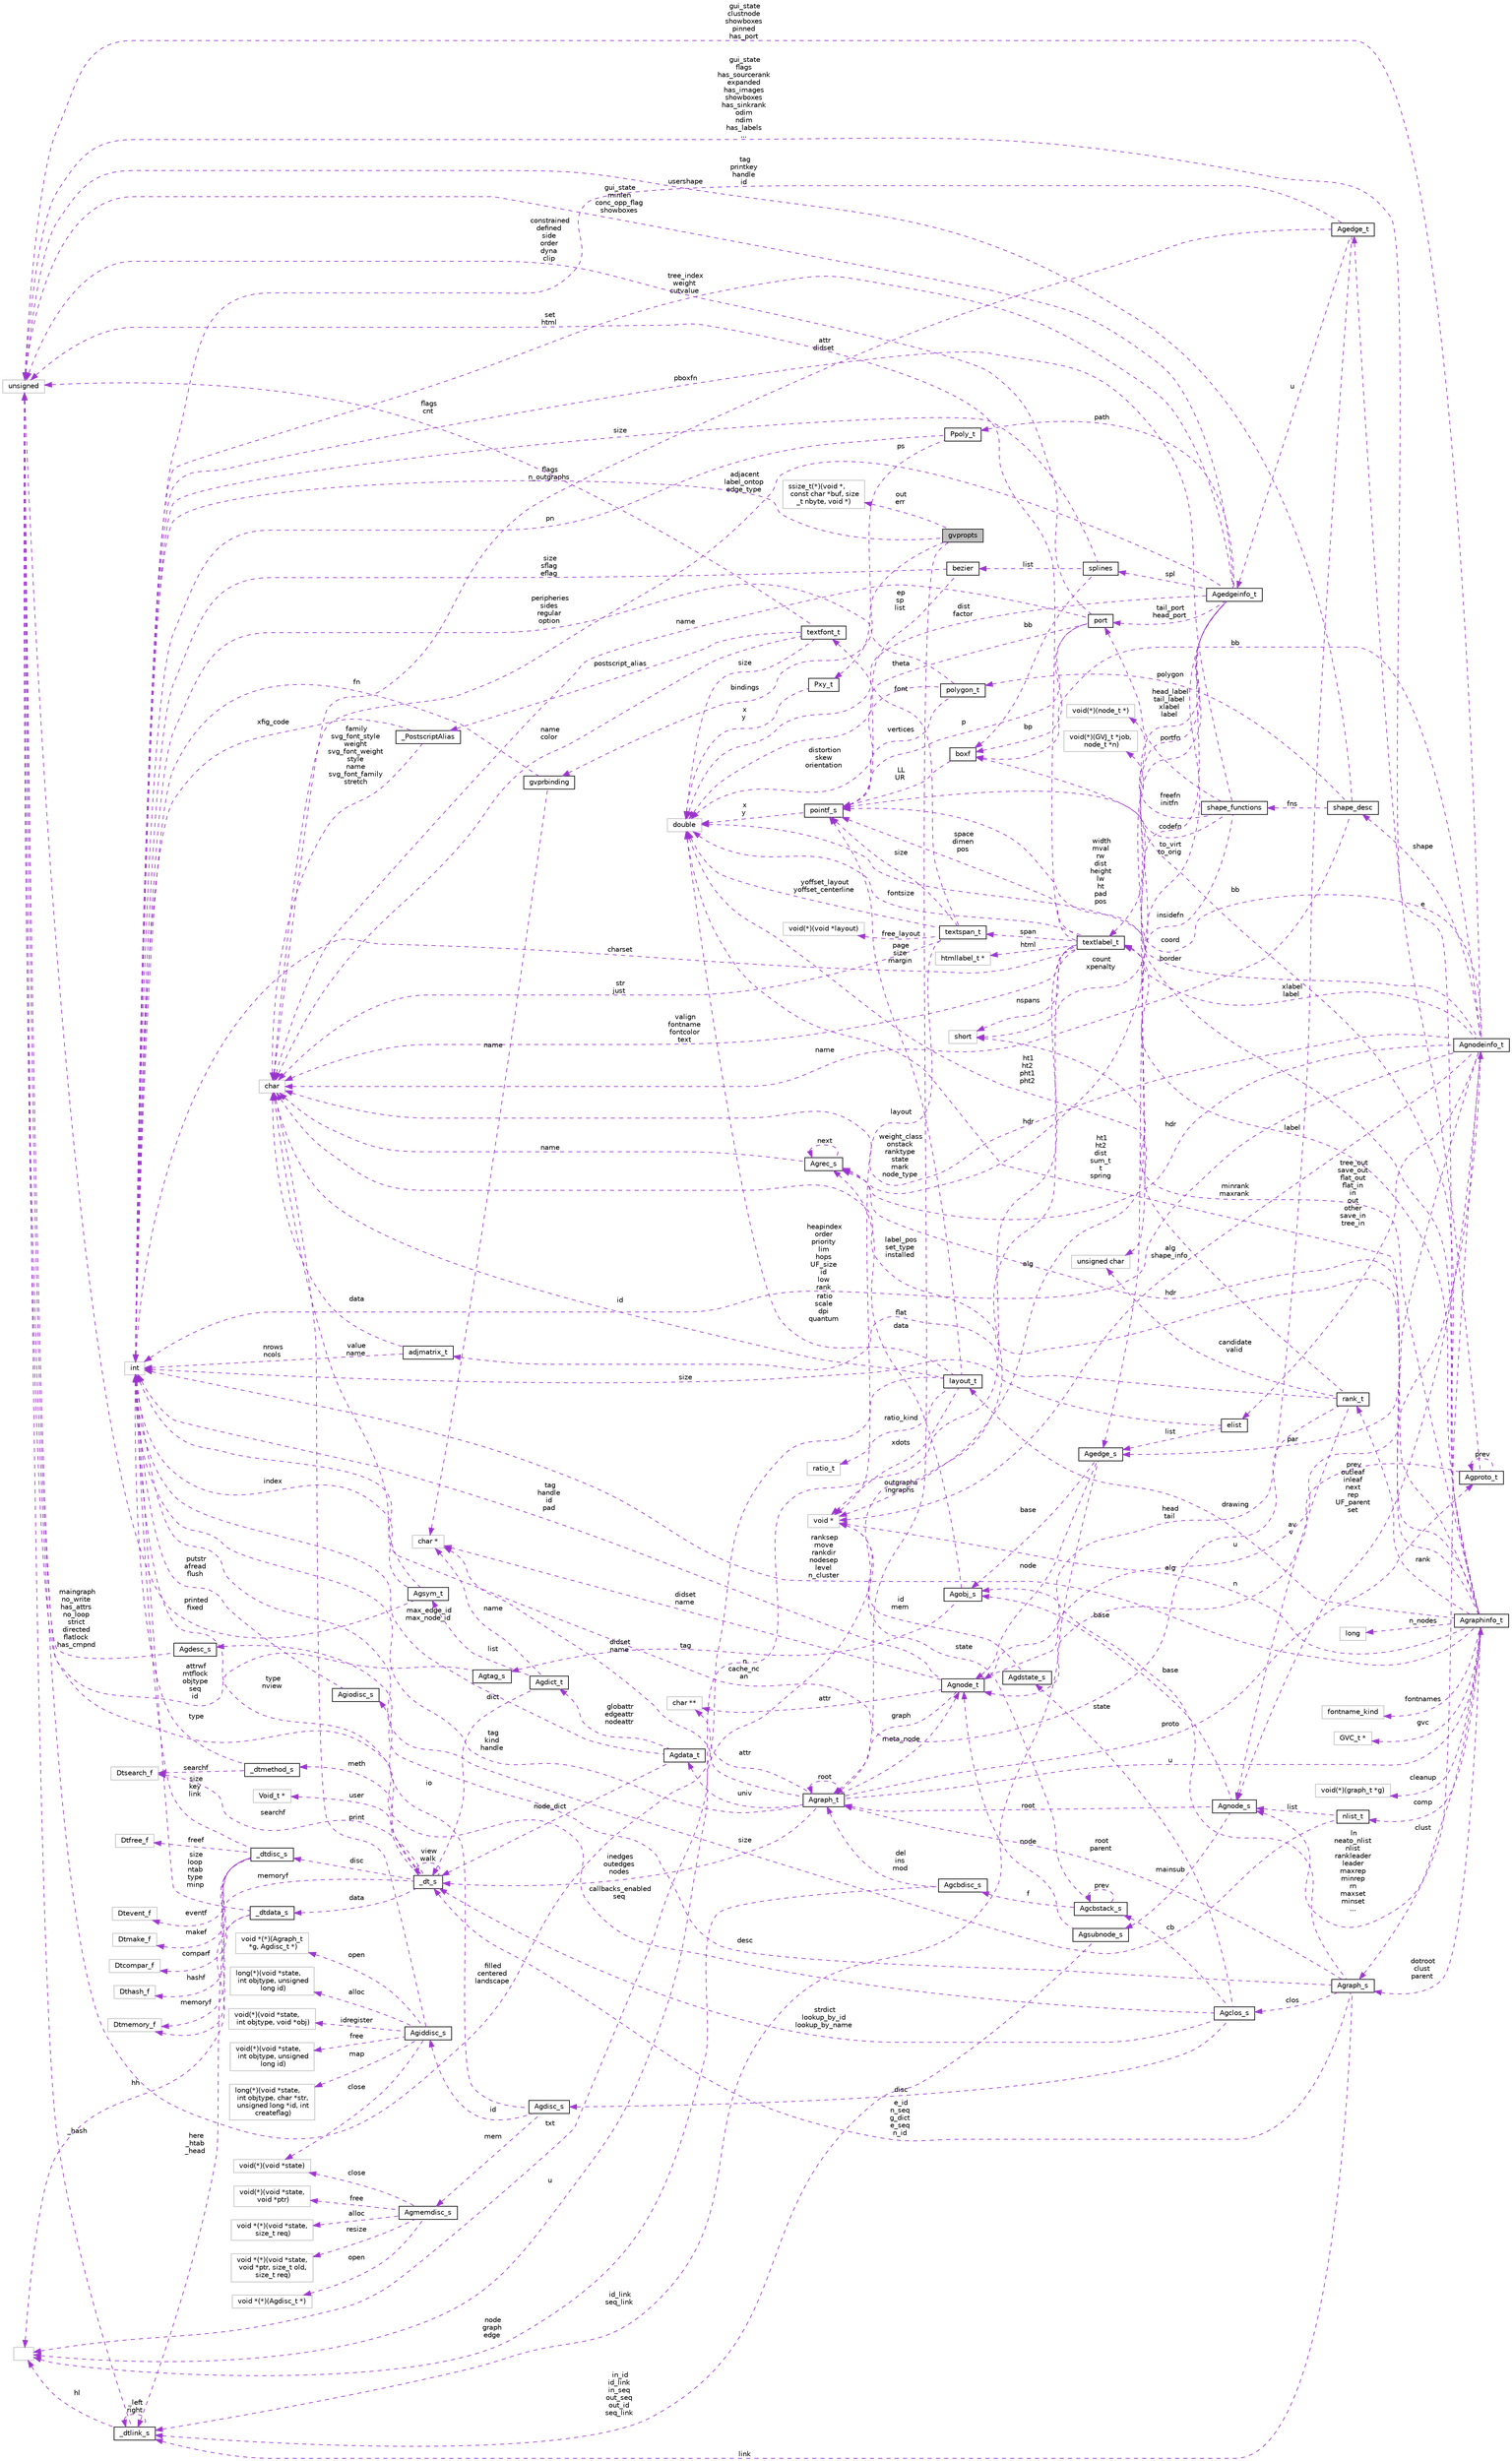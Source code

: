 digraph "gvpropts"
{
  bgcolor="transparent";
  edge [fontname="Helvetica",fontsize="10",labelfontname="Helvetica",labelfontsize="10"];
  node [fontname="Helvetica",fontsize="10",shape=record];
  rankdir="LR";
  Node1 [label="gvpropts",height=0.2,width=0.4,color="black", fillcolor="grey75", style="filled", fontcolor="black"];
  Node2 -> Node1 [dir="back",color="darkorchid3",fontsize="10",style="dashed",label=" out\nerr" ,fontname="Helvetica"];
  Node2 [label="ssize_t(*)(void *,\l const char *buf, size\l_t nbyte, void *)",height=0.2,width=0.4,color="grey75"];
  Node3 -> Node1 [dir="back",color="darkorchid3",fontsize="10",style="dashed",label=" outgraphs\ningraphs" ,fontname="Helvetica"];
  Node3 [label="Agraph_t",height=0.2,width=0.4,color="black",URL="$structAgraph__t.html"];
  Node4 -> Node3 [dir="back",color="darkorchid3",fontsize="10",style="dashed",label=" attr" ,fontname="Helvetica"];
  Node4 [label="char **",height=0.2,width=0.4,color="grey75"];
  Node3 -> Node3 [dir="back",color="darkorchid3",fontsize="10",style="dashed",label=" root" ,fontname="Helvetica"];
  Node5 -> Node3 [dir="back",color="darkorchid3",fontsize="10",style="dashed",label=" meta_node" ,fontname="Helvetica"];
  Node5 [label="Agnode_t",height=0.2,width=0.4,color="black",URL="$structAgnode__t.html"];
  Node6 -> Node5 [dir="back",color="darkorchid3",fontsize="10",style="dashed",label=" u" ,fontname="Helvetica"];
  Node6 [label="Agnodeinfo_t",height=0.2,width=0.4,color="black",URL="$structAgnodeinfo__t.html"];
  Node7 -> Node6 [dir="back",color="darkorchid3",fontsize="10",style="dashed",label=" hdr" ,fontname="Helvetica"];
  Node7 [label="Agrec_s",height=0.2,width=0.4,color="black",URL="$structAgrec__s.html"];
  Node7 -> Node7 [dir="back",color="darkorchid3",fontsize="10",style="dashed",label=" next" ,fontname="Helvetica"];
  Node8 -> Node7 [dir="back",color="darkorchid3",fontsize="10",style="dashed",label=" name" ,fontname="Helvetica"];
  Node8 [label="char",height=0.2,width=0.4,color="grey75"];
  Node9 -> Node6 [dir="back",color="darkorchid3",fontsize="10",style="dashed",label=" xlabel\nlabel" ,fontname="Helvetica"];
  Node9 [label="textlabel_t",height=0.2,width=0.4,color="black",URL="$structtextlabel__t.html"];
  Node10 -> Node9 [dir="back",color="darkorchid3",fontsize="10",style="dashed",label=" html" ,fontname="Helvetica"];
  Node10 [label="htmllabel_t *",height=0.2,width=0.4,color="grey75"];
  Node11 -> Node9 [dir="back",color="darkorchid3",fontsize="10",style="dashed",label=" fontsize" ,fontname="Helvetica"];
  Node11 [label="double",height=0.2,width=0.4,color="grey75"];
  Node12 -> Node9 [dir="back",color="darkorchid3",fontsize="10",style="dashed",label=" nspans" ,fontname="Helvetica"];
  Node12 [label="short",height=0.2,width=0.4,color="grey75"];
  Node8 -> Node9 [dir="back",color="darkorchid3",fontsize="10",style="dashed",label=" valign\nfontname\nfontcolor\ntext" ,fontname="Helvetica"];
  Node13 -> Node9 [dir="back",color="darkorchid3",fontsize="10",style="dashed",label=" u" ,fontname="Helvetica"];
  Node13 [label="",height=0.2,width=0.4,color="grey75"];
  Node14 -> Node9 [dir="back",color="darkorchid3",fontsize="10",style="dashed",label=" charset" ,fontname="Helvetica"];
  Node14 [label="int",height=0.2,width=0.4,color="grey75"];
  Node13 -> Node9 [dir="back",color="darkorchid3",fontsize="10",style="dashed",label=" txt" ,fontname="Helvetica"];
  Node15 -> Node9 [dir="back",color="darkorchid3",fontsize="10",style="dashed",label=" set\nhtml" ,fontname="Helvetica"];
  Node15 [label="unsigned",height=0.2,width=0.4,color="grey75"];
  Node16 -> Node9 [dir="back",color="darkorchid3",fontsize="10",style="dashed",label=" span" ,fontname="Helvetica"];
  Node16 [label="textspan_t",height=0.2,width=0.4,color="black",URL="$structtextspan__t.html"];
  Node17 -> Node16 [dir="back",color="darkorchid3",fontsize="10",style="dashed",label=" free_layout" ,fontname="Helvetica"];
  Node17 [label="void(*)(void *layout)",height=0.2,width=0.4,color="grey75"];
  Node11 -> Node16 [dir="back",color="darkorchid3",fontsize="10",style="dashed",label=" yoffset_layout\nyoffset_centerline" ,fontname="Helvetica"];
  Node18 -> Node16 [dir="back",color="darkorchid3",fontsize="10",style="dashed",label=" font" ,fontname="Helvetica"];
  Node18 [label="textfont_t",height=0.2,width=0.4,color="black",URL="$structtextfont__t.html"];
  Node11 -> Node18 [dir="back",color="darkorchid3",fontsize="10",style="dashed",label=" size" ,fontname="Helvetica"];
  Node8 -> Node18 [dir="back",color="darkorchid3",fontsize="10",style="dashed",label=" name\ncolor" ,fontname="Helvetica"];
  Node19 -> Node18 [dir="back",color="darkorchid3",fontsize="10",style="dashed",label=" postscript_alias" ,fontname="Helvetica"];
  Node19 [label="_PostscriptAlias",height=0.2,width=0.4,color="black",URL="$struct__PostscriptAlias.html"];
  Node8 -> Node19 [dir="back",color="darkorchid3",fontsize="10",style="dashed",label=" family\nsvg_font_style\nweight\nsvg_font_weight\nstyle\nname\nsvg_font_family\nstretch" ,fontname="Helvetica"];
  Node14 -> Node19 [dir="back",color="darkorchid3",fontsize="10",style="dashed",label=" xfig_code" ,fontname="Helvetica"];
  Node15 -> Node18 [dir="back",color="darkorchid3",fontsize="10",style="dashed",label=" flags\ncnt" ,fontname="Helvetica"];
  Node8 -> Node16 [dir="back",color="darkorchid3",fontsize="10",style="dashed",label=" str\njust" ,fontname="Helvetica"];
  Node20 -> Node16 [dir="back",color="darkorchid3",fontsize="10",style="dashed",label=" layout" ,fontname="Helvetica"];
  Node20 [label="void *",height=0.2,width=0.4,color="grey75"];
  Node21 -> Node16 [dir="back",color="darkorchid3",fontsize="10",style="dashed",label=" size" ,fontname="Helvetica"];
  Node21 [label="pointf_s",height=0.2,width=0.4,color="black",URL="$structpointf__s.html"];
  Node11 -> Node21 [dir="back",color="darkorchid3",fontsize="10",style="dashed",label=" x\ny" ,fontname="Helvetica"];
  Node21 -> Node9 [dir="back",color="darkorchid3",fontsize="10",style="dashed",label=" space\ndimen\npos" ,fontname="Helvetica"];
  Node11 -> Node6 [dir="back",color="darkorchid3",fontsize="10",style="dashed",label=" width\nmval\nrw\ndist\nheight\nlw\nht\npad\npos" ,fontname="Helvetica"];
  Node22 -> Node6 [dir="back",color="darkorchid3",fontsize="10",style="dashed",label=" clust" ,fontname="Helvetica"];
  Node22 [label="Agraph_s",height=0.2,width=0.4,color="black",URL="$structAgraph__s.html"];
  Node23 -> Node22 [dir="back",color="darkorchid3",fontsize="10",style="dashed",label=" link" ,fontname="Helvetica"];
  Node23 [label="_dtlink_s",height=0.2,width=0.4,color="black",URL="$struct__dtlink__s.html"];
  Node23 -> Node23 [dir="back",color="darkorchid3",fontsize="10",style="dashed",label=" _left\nright" ,fontname="Helvetica"];
  Node13 -> Node23 [dir="back",color="darkorchid3",fontsize="10",style="dashed",label=" hl" ,fontname="Helvetica"];
  Node15 -> Node23 [dir="back",color="darkorchid3",fontsize="10",style="dashed",label=" _hash" ,fontname="Helvetica"];
  Node3 -> Node22 [dir="back",color="darkorchid3",fontsize="10",style="dashed",label=" root\nparent" ,fontname="Helvetica"];
  Node24 -> Node22 [dir="back",color="darkorchid3",fontsize="10",style="dashed",label=" desc" ,fontname="Helvetica"];
  Node24 [label="Agdesc_s",height=0.2,width=0.4,color="black",URL="$structAgdesc__s.html"];
  Node15 -> Node24 [dir="back",color="darkorchid3",fontsize="10",style="dashed",label=" maingraph\nno_write\nhas_attrs\nno_loop\nstrict\ndirected\nflatlock\nhas_cmpnd" ,fontname="Helvetica"];
  Node25 -> Node22 [dir="back",color="darkorchid3",fontsize="10",style="dashed",label=" base" ,fontname="Helvetica"];
  Node25 [label="Agobj_s",height=0.2,width=0.4,color="black",URL="$structAgobj__s.html"];
  Node7 -> Node25 [dir="back",color="darkorchid3",fontsize="10",style="dashed",label=" data" ,fontname="Helvetica"];
  Node26 -> Node25 [dir="back",color="darkorchid3",fontsize="10",style="dashed",label=" tag" ,fontname="Helvetica"];
  Node26 [label="Agtag_s",height=0.2,width=0.4,color="black",URL="$structAgtag__s.html"];
  Node15 -> Node26 [dir="back",color="darkorchid3",fontsize="10",style="dashed",label=" attrwf\nmtflock\nobjtype\nseq\nid" ,fontname="Helvetica"];
  Node27 -> Node22 [dir="back",color="darkorchid3",fontsize="10",style="dashed",label=" e_id\nn_seq\ng_dict\ne_seq\nn_id" ,fontname="Helvetica"];
  Node27 [label="_dt_s",height=0.2,width=0.4,color="black",URL="$struct__dt__s.html"];
  Node28 -> Node27 [dir="back",color="darkorchid3",fontsize="10",style="dashed",label=" disc" ,fontname="Helvetica"];
  Node28 [label="_dtdisc_s",height=0.2,width=0.4,color="black",URL="$struct__dtdisc__s.html"];
  Node29 -> Node28 [dir="back",color="darkorchid3",fontsize="10",style="dashed",label=" freef" ,fontname="Helvetica"];
  Node29 [label="Dtfree_f",height=0.2,width=0.4,color="grey75"];
  Node30 -> Node28 [dir="back",color="darkorchid3",fontsize="10",style="dashed",label=" eventf" ,fontname="Helvetica"];
  Node30 [label="Dtevent_f",height=0.2,width=0.4,color="grey75"];
  Node31 -> Node28 [dir="back",color="darkorchid3",fontsize="10",style="dashed",label=" makef" ,fontname="Helvetica"];
  Node31 [label="Dtmake_f",height=0.2,width=0.4,color="grey75"];
  Node32 -> Node28 [dir="back",color="darkorchid3",fontsize="10",style="dashed",label=" comparf" ,fontname="Helvetica"];
  Node32 [label="Dtcompar_f",height=0.2,width=0.4,color="grey75"];
  Node14 -> Node28 [dir="back",color="darkorchid3",fontsize="10",style="dashed",label=" size\nkey\nlink" ,fontname="Helvetica"];
  Node33 -> Node28 [dir="back",color="darkorchid3",fontsize="10",style="dashed",label=" memoryf" ,fontname="Helvetica"];
  Node33 [label="Dtmemory_f",height=0.2,width=0.4,color="grey75"];
  Node34 -> Node28 [dir="back",color="darkorchid3",fontsize="10",style="dashed",label=" hashf" ,fontname="Helvetica"];
  Node34 [label="Dthash_f",height=0.2,width=0.4,color="grey75"];
  Node35 -> Node27 [dir="back",color="darkorchid3",fontsize="10",style="dashed",label=" data" ,fontname="Helvetica"];
  Node35 [label="_dtdata_s",height=0.2,width=0.4,color="black",URL="$struct__dtdata__s.html"];
  Node13 -> Node35 [dir="back",color="darkorchid3",fontsize="10",style="dashed",label=" hh" ,fontname="Helvetica"];
  Node23 -> Node35 [dir="back",color="darkorchid3",fontsize="10",style="dashed",label=" here\n_htab\n_head" ,fontname="Helvetica"];
  Node14 -> Node35 [dir="back",color="darkorchid3",fontsize="10",style="dashed",label=" size\nloop\nntab\ntype\nminp" ,fontname="Helvetica"];
  Node36 -> Node27 [dir="back",color="darkorchid3",fontsize="10",style="dashed",label=" user" ,fontname="Helvetica"];
  Node36 [label="Void_t *",height=0.2,width=0.4,color="grey75"];
  Node14 -> Node27 [dir="back",color="darkorchid3",fontsize="10",style="dashed",label=" type\nnview" ,fontname="Helvetica"];
  Node27 -> Node27 [dir="back",color="darkorchid3",fontsize="10",style="dashed",label=" view\nwalk" ,fontname="Helvetica"];
  Node33 -> Node27 [dir="back",color="darkorchid3",fontsize="10",style="dashed",label=" memoryf" ,fontname="Helvetica"];
  Node37 -> Node27 [dir="back",color="darkorchid3",fontsize="10",style="dashed",label=" searchf" ,fontname="Helvetica"];
  Node37 [label="Dtsearch_f",height=0.2,width=0.4,color="grey75"];
  Node38 -> Node27 [dir="back",color="darkorchid3",fontsize="10",style="dashed",label=" meth" ,fontname="Helvetica"];
  Node38 [label="_dtmethod_s",height=0.2,width=0.4,color="black",URL="$struct__dtmethod__s.html"];
  Node14 -> Node38 [dir="back",color="darkorchid3",fontsize="10",style="dashed",label=" type" ,fontname="Helvetica"];
  Node37 -> Node38 [dir="back",color="darkorchid3",fontsize="10",style="dashed",label=" searchf" ,fontname="Helvetica"];
  Node39 -> Node22 [dir="back",color="darkorchid3",fontsize="10",style="dashed",label=" clos" ,fontname="Helvetica"];
  Node39 [label="Agclos_s",height=0.2,width=0.4,color="black",URL="$structAgclos__s.html"];
  Node40 -> Node39 [dir="back",color="darkorchid3",fontsize="10",style="dashed",label=" cb" ,fontname="Helvetica"];
  Node40 [label="Agcbstack_s",height=0.2,width=0.4,color="black",URL="$structAgcbstack__s.html"];
  Node40 -> Node40 [dir="back",color="darkorchid3",fontsize="10",style="dashed",label=" prev" ,fontname="Helvetica"];
  Node20 -> Node40 [dir="back",color="darkorchid3",fontsize="10",style="dashed",label=" state" ,fontname="Helvetica"];
  Node41 -> Node40 [dir="back",color="darkorchid3",fontsize="10",style="dashed",label=" f" ,fontname="Helvetica"];
  Node41 [label="Agcbdisc_s",height=0.2,width=0.4,color="black",URL="$structAgcbdisc__s.html"];
  Node3 -> Node41 [dir="back",color="darkorchid3",fontsize="10",style="dashed",label=" del\nins\nmod" ,fontname="Helvetica"];
  Node13 -> Node41 [dir="back",color="darkorchid3",fontsize="10",style="dashed",label=" node\ngraph\nedge" ,fontname="Helvetica"];
  Node42 -> Node39 [dir="back",color="darkorchid3",fontsize="10",style="dashed",label=" disc" ,fontname="Helvetica"];
  Node42 [label="Agdisc_s",height=0.2,width=0.4,color="black",URL="$structAgdisc__s.html"];
  Node43 -> Node42 [dir="back",color="darkorchid3",fontsize="10",style="dashed",label=" io" ,fontname="Helvetica"];
  Node43 [label="Agiodisc_s",height=0.2,width=0.4,color="black",URL="$structAgiodisc__s.html"];
  Node14 -> Node43 [dir="back",color="darkorchid3",fontsize="10",style="dashed",label=" putstr\nafread\nflush" ,fontname="Helvetica"];
  Node44 -> Node42 [dir="back",color="darkorchid3",fontsize="10",style="dashed",label=" id" ,fontname="Helvetica"];
  Node44 [label="Agiddisc_s",height=0.2,width=0.4,color="black",URL="$structAgiddisc__s.html"];
  Node45 -> Node44 [dir="back",color="darkorchid3",fontsize="10",style="dashed",label=" free" ,fontname="Helvetica"];
  Node45 [label="void(*)(void *state,\l int objtype, unsigned\l long id)",height=0.2,width=0.4,color="grey75"];
  Node46 -> Node44 [dir="back",color="darkorchid3",fontsize="10",style="dashed",label=" map" ,fontname="Helvetica"];
  Node46 [label="long(*)(void *state,\l int objtype, char *str,\l unsigned long *id, int\l createflag)",height=0.2,width=0.4,color="grey75"];
  Node47 -> Node44 [dir="back",color="darkorchid3",fontsize="10",style="dashed",label=" open" ,fontname="Helvetica"];
  Node47 [label="void *(*)(Agraph_t\l *g, Agdisc_t *)",height=0.2,width=0.4,color="grey75"];
  Node8 -> Node44 [dir="back",color="darkorchid3",fontsize="10",style="dashed",label=" print" ,fontname="Helvetica"];
  Node48 -> Node44 [dir="back",color="darkorchid3",fontsize="10",style="dashed",label=" alloc" ,fontname="Helvetica"];
  Node48 [label="long(*)(void *state,\l int objtype, unsigned\l long id)",height=0.2,width=0.4,color="grey75"];
  Node49 -> Node44 [dir="back",color="darkorchid3",fontsize="10",style="dashed",label=" close" ,fontname="Helvetica"];
  Node49 [label="void(*)(void *state)",height=0.2,width=0.4,color="grey75"];
  Node50 -> Node44 [dir="back",color="darkorchid3",fontsize="10",style="dashed",label=" idregister" ,fontname="Helvetica"];
  Node50 [label="void(*)(void *state,\l int objtype, void *obj)",height=0.2,width=0.4,color="grey75"];
  Node51 -> Node42 [dir="back",color="darkorchid3",fontsize="10",style="dashed",label=" mem" ,fontname="Helvetica"];
  Node51 [label="Agmemdisc_s",height=0.2,width=0.4,color="black",URL="$structAgmemdisc__s.html"];
  Node52 -> Node51 [dir="back",color="darkorchid3",fontsize="10",style="dashed",label=" free" ,fontname="Helvetica"];
  Node52 [label="void(*)(void *state,\l void *ptr)",height=0.2,width=0.4,color="grey75"];
  Node53 -> Node51 [dir="back",color="darkorchid3",fontsize="10",style="dashed",label=" alloc" ,fontname="Helvetica"];
  Node53 [label="void *(*)(void *state,\l size_t req)",height=0.2,width=0.4,color="grey75"];
  Node49 -> Node51 [dir="back",color="darkorchid3",fontsize="10",style="dashed",label=" close" ,fontname="Helvetica"];
  Node54 -> Node51 [dir="back",color="darkorchid3",fontsize="10",style="dashed",label=" resize" ,fontname="Helvetica"];
  Node54 [label="void *(*)(void *state,\l void *ptr, size_t old,\l size_t req)",height=0.2,width=0.4,color="grey75"];
  Node55 -> Node51 [dir="back",color="darkorchid3",fontsize="10",style="dashed",label=" open" ,fontname="Helvetica"];
  Node55 [label="void *(*)(Agdisc_t *)",height=0.2,width=0.4,color="grey75"];
  Node27 -> Node39 [dir="back",color="darkorchid3",fontsize="10",style="dashed",label=" strdict\nlookup_by_id\nlookup_by_name" ,fontname="Helvetica"];
  Node15 -> Node39 [dir="back",color="darkorchid3",fontsize="10",style="dashed",label=" callbacks_enabled\nseq" ,fontname="Helvetica"];
  Node56 -> Node39 [dir="back",color="darkorchid3",fontsize="10",style="dashed",label=" state" ,fontname="Helvetica"];
  Node56 [label="Agdstate_s",height=0.2,width=0.4,color="black",URL="$structAgdstate__s.html"];
  Node20 -> Node56 [dir="back",color="darkorchid3",fontsize="10",style="dashed",label=" id\nmem" ,fontname="Helvetica"];
  Node57 -> Node6 [dir="back",color="darkorchid3",fontsize="10",style="dashed",label=" prev\noutleaf\ninleaf\nnext\nrep\nUF_parent\nset" ,fontname="Helvetica"];
  Node57 [label="Agnode_s",height=0.2,width=0.4,color="black",URL="$structAgnode__s.html"];
  Node3 -> Node57 [dir="back",color="darkorchid3",fontsize="10",style="dashed",label=" root" ,fontname="Helvetica"];
  Node25 -> Node57 [dir="back",color="darkorchid3",fontsize="10",style="dashed",label=" base" ,fontname="Helvetica"];
  Node58 -> Node57 [dir="back",color="darkorchid3",fontsize="10",style="dashed",label=" mainsub" ,fontname="Helvetica"];
  Node58 [label="Agsubnode_s",height=0.2,width=0.4,color="black",URL="$structAgsubnode__s.html"];
  Node23 -> Node58 [dir="back",color="darkorchid3",fontsize="10",style="dashed",label=" in_id\nid_link\nin_seq\nout_seq\nout_id\nseq_link" ,fontname="Helvetica"];
  Node5 -> Node58 [dir="back",color="darkorchid3",fontsize="10",style="dashed",label=" node" ,fontname="Helvetica"];
  Node8 -> Node6 [dir="back",color="darkorchid3",fontsize="10",style="dashed",label=" weight_class\nonstack\nranktype\nstate\nmark\nnode_type" ,fontname="Helvetica"];
  Node14 -> Node6 [dir="back",color="darkorchid3",fontsize="10",style="dashed",label=" heapindex\norder\npriority\nlim\nhops\nUF_size\nid\nlow\nrank" ,fontname="Helvetica"];
  Node59 -> Node6 [dir="back",color="darkorchid3",fontsize="10",style="dashed",label=" bb" ,fontname="Helvetica"];
  Node59 [label="boxf",height=0.2,width=0.4,color="black",URL="$structboxf.html"];
  Node21 -> Node59 [dir="back",color="darkorchid3",fontsize="10",style="dashed",label=" LL\nUR" ,fontname="Helvetica"];
  Node60 -> Node6 [dir="back",color="darkorchid3",fontsize="10",style="dashed",label=" tree_out\nsave_out\nflat_out\nflat_in\nin\nout\nother\nsave_in\ntree_in" ,fontname="Helvetica"];
  Node60 [label="elist",height=0.2,width=0.4,color="black",URL="$structelist.html"];
  Node14 -> Node60 [dir="back",color="darkorchid3",fontsize="10",style="dashed",label=" size" ,fontname="Helvetica"];
  Node61 -> Node60 [dir="back",color="darkorchid3",fontsize="10",style="dashed",label=" list" ,fontname="Helvetica"];
  Node61 [label="Agedge_s",height=0.2,width=0.4,color="black",URL="$structAgedge__s.html"];
  Node23 -> Node61 [dir="back",color="darkorchid3",fontsize="10",style="dashed",label=" id_link\nseq_link" ,fontname="Helvetica"];
  Node5 -> Node61 [dir="back",color="darkorchid3",fontsize="10",style="dashed",label=" node" ,fontname="Helvetica"];
  Node25 -> Node61 [dir="back",color="darkorchid3",fontsize="10",style="dashed",label=" base" ,fontname="Helvetica"];
  Node15 -> Node6 [dir="back",color="darkorchid3",fontsize="10",style="dashed",label=" gui_state\nclustnode\nshowboxes\npinned\nhas_port" ,fontname="Helvetica"];
  Node20 -> Node6 [dir="back",color="darkorchid3",fontsize="10",style="dashed",label=" alg\nshape_info" ,fontname="Helvetica"];
  Node62 -> Node6 [dir="back",color="darkorchid3",fontsize="10",style="dashed",label=" shape" ,fontname="Helvetica"];
  Node62 [label="shape_desc",height=0.2,width=0.4,color="black",URL="$structshape__desc.html"];
  Node8 -> Node62 [dir="back",color="darkorchid3",fontsize="10",style="dashed",label=" name" ,fontname="Helvetica"];
  Node63 -> Node62 [dir="back",color="darkorchid3",fontsize="10",style="dashed",label=" fns" ,fontname="Helvetica"];
  Node63 [label="shape_functions",height=0.2,width=0.4,color="black",URL="$structshape__functions.html"];
  Node64 -> Node63 [dir="back",color="darkorchid3",fontsize="10",style="dashed",label=" portfn" ,fontname="Helvetica"];
  Node64 [label="port",height=0.2,width=0.4,color="black",URL="$structport.html"];
  Node11 -> Node64 [dir="back",color="darkorchid3",fontsize="10",style="dashed",label=" theta" ,fontname="Helvetica"];
  Node8 -> Node64 [dir="back",color="darkorchid3",fontsize="10",style="dashed",label=" name" ,fontname="Helvetica"];
  Node59 -> Node64 [dir="back",color="darkorchid3",fontsize="10",style="dashed",label=" bp" ,fontname="Helvetica"];
  Node15 -> Node64 [dir="back",color="darkorchid3",fontsize="10",style="dashed",label=" constrained\ndefined\nside\norder\ndyna\nclip" ,fontname="Helvetica"];
  Node21 -> Node64 [dir="back",color="darkorchid3",fontsize="10",style="dashed",label=" p" ,fontname="Helvetica"];
  Node65 -> Node63 [dir="back",color="darkorchid3",fontsize="10",style="dashed",label=" insidefn" ,fontname="Helvetica"];
  Node65 [label="unsigned char",height=0.2,width=0.4,color="grey75"];
  Node14 -> Node63 [dir="back",color="darkorchid3",fontsize="10",style="dashed",label=" pboxfn" ,fontname="Helvetica"];
  Node66 -> Node63 [dir="back",color="darkorchid3",fontsize="10",style="dashed",label=" freefn\ninitfn" ,fontname="Helvetica"];
  Node66 [label="void(*)(node_t *)",height=0.2,width=0.4,color="grey75"];
  Node67 -> Node63 [dir="back",color="darkorchid3",fontsize="10",style="dashed",label=" codefn" ,fontname="Helvetica"];
  Node67 [label="void(*)(GVJ_t *job,\l node_t *n)",height=0.2,width=0.4,color="grey75"];
  Node68 -> Node62 [dir="back",color="darkorchid3",fontsize="10",style="dashed",label=" polygon" ,fontname="Helvetica"];
  Node68 [label="polygon_t",height=0.2,width=0.4,color="black",URL="$structpolygon__t.html"];
  Node11 -> Node68 [dir="back",color="darkorchid3",fontsize="10",style="dashed",label=" distortion\nskew\norientation" ,fontname="Helvetica"];
  Node14 -> Node68 [dir="back",color="darkorchid3",fontsize="10",style="dashed",label=" peripheries\nsides\nregular\noption" ,fontname="Helvetica"];
  Node21 -> Node68 [dir="back",color="darkorchid3",fontsize="10",style="dashed",label=" vertices" ,fontname="Helvetica"];
  Node15 -> Node62 [dir="back",color="darkorchid3",fontsize="10",style="dashed",label=" usershape" ,fontname="Helvetica"];
  Node61 -> Node6 [dir="back",color="darkorchid3",fontsize="10",style="dashed",label=" par" ,fontname="Helvetica"];
  Node21 -> Node6 [dir="back",color="darkorchid3",fontsize="10",style="dashed",label=" coord" ,fontname="Helvetica"];
  Node4 -> Node5 [dir="back",color="darkorchid3",fontsize="10",style="dashed",label=" attr" ,fontname="Helvetica"];
  Node3 -> Node5 [dir="back",color="darkorchid3",fontsize="10",style="dashed",label=" graph" ,fontname="Helvetica"];
  Node14 -> Node5 [dir="back",color="darkorchid3",fontsize="10",style="dashed",label=" tag\nhandle\nid\npad" ,fontname="Helvetica"];
  Node69 -> Node5 [dir="back",color="darkorchid3",fontsize="10",style="dashed",label=" didset\nname" ,fontname="Helvetica"];
  Node69 [label="char *",height=0.2,width=0.4,color="grey75"];
  Node70 -> Node3 [dir="back",color="darkorchid3",fontsize="10",style="dashed",label=" u" ,fontname="Helvetica"];
  Node70 [label="Agraphinfo_t",height=0.2,width=0.4,color="black",URL="$structAgraphinfo__t.html"];
  Node71 -> Node70 [dir="back",color="darkorchid3",fontsize="10",style="dashed",label=" cleanup" ,fontname="Helvetica"];
  Node71 [label="void(*)(graph_t *g)",height=0.2,width=0.4,color="grey75"];
  Node7 -> Node70 [dir="back",color="darkorchid3",fontsize="10",style="dashed",label=" hdr" ,fontname="Helvetica"];
  Node72 -> Node70 [dir="back",color="darkorchid3",fontsize="10",style="dashed",label=" rank" ,fontname="Helvetica"];
  Node72 [label="rank_t",height=0.2,width=0.4,color="black",URL="$structrank__t.html"];
  Node11 -> Node72 [dir="back",color="darkorchid3",fontsize="10",style="dashed",label=" ht1\nht2\npht1\npht2" ,fontname="Helvetica"];
  Node65 -> Node72 [dir="back",color="darkorchid3",fontsize="10",style="dashed",label=" candidate\nvalid" ,fontname="Helvetica"];
  Node57 -> Node72 [dir="back",color="darkorchid3",fontsize="10",style="dashed",label=" av\nv" ,fontname="Helvetica"];
  Node14 -> Node72 [dir="back",color="darkorchid3",fontsize="10",style="dashed",label=" n\ncache_nc\nan" ,fontname="Helvetica"];
  Node73 -> Node72 [dir="back",color="darkorchid3",fontsize="10",style="dashed",label=" flat" ,fontname="Helvetica"];
  Node73 [label="adjmatrix_t",height=0.2,width=0.4,color="black",URL="$structadjmatrix__t.html"];
  Node8 -> Node73 [dir="back",color="darkorchid3",fontsize="10",style="dashed",label=" data" ,fontname="Helvetica"];
  Node14 -> Node73 [dir="back",color="darkorchid3",fontsize="10",style="dashed",label=" nrows\nncols" ,fontname="Helvetica"];
  Node74 -> Node70 [dir="back",color="darkorchid3",fontsize="10",style="dashed",label=" drawing" ,fontname="Helvetica"];
  Node74 [label="layout_t",height=0.2,width=0.4,color="black",URL="$structlayout__t.html"];
  Node75 -> Node74 [dir="back",color="darkorchid3",fontsize="10",style="dashed",label=" ratio_kind" ,fontname="Helvetica"];
  Node75 [label="ratio_t",height=0.2,width=0.4,color="grey75"];
  Node11 -> Node74 [dir="back",color="darkorchid3",fontsize="10",style="dashed",label=" ratio\nscale\ndpi\nquantum" ,fontname="Helvetica"];
  Node8 -> Node74 [dir="back",color="darkorchid3",fontsize="10",style="dashed",label=" id" ,fontname="Helvetica"];
  Node15 -> Node74 [dir="back",color="darkorchid3",fontsize="10",style="dashed",label=" filled\ncentered\nlandscape" ,fontname="Helvetica"];
  Node20 -> Node74 [dir="back",color="darkorchid3",fontsize="10",style="dashed",label=" xdots" ,fontname="Helvetica"];
  Node21 -> Node74 [dir="back",color="darkorchid3",fontsize="10",style="dashed",label=" page\nsize\nmargin" ,fontname="Helvetica"];
  Node76 -> Node70 [dir="back",color="darkorchid3",fontsize="10",style="dashed",label=" fontnames" ,fontname="Helvetica"];
  Node76 [label="fontname_kind",height=0.2,width=0.4,color="grey75"];
  Node11 -> Node70 [dir="back",color="darkorchid3",fontsize="10",style="dashed",label=" ht1\nht2\ndist\nsum_t\nt\nspring" ,fontname="Helvetica"];
  Node9 -> Node70 [dir="back",color="darkorchid3",fontsize="10",style="dashed",label=" label" ,fontname="Helvetica"];
  Node22 -> Node70 [dir="back",color="darkorchid3",fontsize="10",style="dashed",label=" dotroot\nclust\nparent" ,fontname="Helvetica"];
  Node57 -> Node70 [dir="back",color="darkorchid3",fontsize="10",style="dashed",label=" ln\nneato_nlist\nnlist\nrankleader\nleader\nmaxrep\nminrep\nrn\nmaxset\nminset\n..." ,fontname="Helvetica"];
  Node8 -> Node70 [dir="back",color="darkorchid3",fontsize="10",style="dashed",label=" label_pos\nset_type\ninstalled" ,fontname="Helvetica"];
  Node12 -> Node70 [dir="back",color="darkorchid3",fontsize="10",style="dashed",label=" minrank\nmaxrank" ,fontname="Helvetica"];
  Node77 -> Node70 [dir="back",color="darkorchid3",fontsize="10",style="dashed",label=" comp" ,fontname="Helvetica"];
  Node77 [label="nlist_t",height=0.2,width=0.4,color="black",URL="$structnlist__t.html"];
  Node57 -> Node77 [dir="back",color="darkorchid3",fontsize="10",style="dashed",label=" list" ,fontname="Helvetica"];
  Node14 -> Node77 [dir="back",color="darkorchid3",fontsize="10",style="dashed",label=" size" ,fontname="Helvetica"];
  Node14 -> Node70 [dir="back",color="darkorchid3",fontsize="10",style="dashed",label=" ranksep\nmove\nrankdir\nnodesep\nlevel\nn_cluster" ,fontname="Helvetica"];
  Node59 -> Node70 [dir="back",color="darkorchid3",fontsize="10",style="dashed",label=" bb" ,fontname="Helvetica"];
  Node78 -> Node70 [dir="back",color="darkorchid3",fontsize="10",style="dashed",label=" n_nodes" ,fontname="Helvetica"];
  Node78 [label="long",height=0.2,width=0.4,color="grey75"];
  Node15 -> Node70 [dir="back",color="darkorchid3",fontsize="10",style="dashed",label=" gui_state\nflags\nhas_sourcerank\nexpanded\nhas_images\nshowboxes\nhas_sinkrank\nodim\nndim\nhas_labels\n..." ,fontname="Helvetica"];
  Node79 -> Node70 [dir="back",color="darkorchid3",fontsize="10",style="dashed",label=" gvc" ,fontname="Helvetica"];
  Node79 [label="GVC_t *",height=0.2,width=0.4,color="grey75"];
  Node20 -> Node70 [dir="back",color="darkorchid3",fontsize="10",style="dashed",label=" alg" ,fontname="Helvetica"];
  Node21 -> Node70 [dir="back",color="darkorchid3",fontsize="10",style="dashed",label=" border" ,fontname="Helvetica"];
  Node80 -> Node3 [dir="back",color="darkorchid3",fontsize="10",style="dashed",label=" proto" ,fontname="Helvetica"];
  Node80 [label="Agproto_t",height=0.2,width=0.4,color="black",URL="$structAgproto__t.html"];
  Node81 -> Node80 [dir="back",color="darkorchid3",fontsize="10",style="dashed",label=" e" ,fontname="Helvetica"];
  Node81 [label="Agedge_t",height=0.2,width=0.4,color="black",URL="$structAgedge__t.html"];
  Node5 -> Node81 [dir="back",color="darkorchid3",fontsize="10",style="dashed",label=" head\ntail" ,fontname="Helvetica"];
  Node8 -> Node81 [dir="back",color="darkorchid3",fontsize="10",style="dashed",label=" attr\ndidset" ,fontname="Helvetica"];
  Node14 -> Node81 [dir="back",color="darkorchid3",fontsize="10",style="dashed",label=" tag\nprintkey\nhandle\nid" ,fontname="Helvetica"];
  Node82 -> Node81 [dir="back",color="darkorchid3",fontsize="10",style="dashed",label=" u" ,fontname="Helvetica"];
  Node82 [label="Agedgeinfo_t",height=0.2,width=0.4,color="black",URL="$structAgedgeinfo__t.html"];
  Node7 -> Node82 [dir="back",color="darkorchid3",fontsize="10",style="dashed",label=" hdr" ,fontname="Helvetica"];
  Node64 -> Node82 [dir="back",color="darkorchid3",fontsize="10",style="dashed",label=" tail_port\nhead_port" ,fontname="Helvetica"];
  Node83 -> Node82 [dir="back",color="darkorchid3",fontsize="10",style="dashed",label=" path" ,fontname="Helvetica"];
  Node83 [label="Ppoly_t",height=0.2,width=0.4,color="black",URL="$structPpoly__t.html"];
  Node84 -> Node83 [dir="back",color="darkorchid3",fontsize="10",style="dashed",label=" ps" ,fontname="Helvetica"];
  Node84 [label="Pxy_t",height=0.2,width=0.4,color="black",URL="$structPxy__t.html"];
  Node11 -> Node84 [dir="back",color="darkorchid3",fontsize="10",style="dashed",label=" x\ny" ,fontname="Helvetica"];
  Node14 -> Node83 [dir="back",color="darkorchid3",fontsize="10",style="dashed",label=" pn" ,fontname="Helvetica"];
  Node11 -> Node82 [dir="back",color="darkorchid3",fontsize="10",style="dashed",label=" dist\nfactor" ,fontname="Helvetica"];
  Node9 -> Node82 [dir="back",color="darkorchid3",fontsize="10",style="dashed",label=" head_label\ntail_label\nxlabel\nlabel" ,fontname="Helvetica"];
  Node85 -> Node82 [dir="back",color="darkorchid3",fontsize="10",style="dashed",label=" spl" ,fontname="Helvetica"];
  Node85 [label="splines",height=0.2,width=0.4,color="black",URL="$structsplines.html"];
  Node14 -> Node85 [dir="back",color="darkorchid3",fontsize="10",style="dashed",label=" size" ,fontname="Helvetica"];
  Node59 -> Node85 [dir="back",color="darkorchid3",fontsize="10",style="dashed",label=" bb" ,fontname="Helvetica"];
  Node86 -> Node85 [dir="back",color="darkorchid3",fontsize="10",style="dashed",label=" list" ,fontname="Helvetica"];
  Node86 [label="bezier",height=0.2,width=0.4,color="black",URL="$structbezier.html"];
  Node14 -> Node86 [dir="back",color="darkorchid3",fontsize="10",style="dashed",label=" size\nsflag\neflag" ,fontname="Helvetica"];
  Node21 -> Node86 [dir="back",color="darkorchid3",fontsize="10",style="dashed",label=" ep\nsp\nlist" ,fontname="Helvetica"];
  Node12 -> Node82 [dir="back",color="darkorchid3",fontsize="10",style="dashed",label=" count\nxpenalty" ,fontname="Helvetica"];
  Node8 -> Node82 [dir="back",color="darkorchid3",fontsize="10",style="dashed",label=" adjacent\nlabel_ontop\nedge_type" ,fontname="Helvetica"];
  Node14 -> Node82 [dir="back",color="darkorchid3",fontsize="10",style="dashed",label=" tree_index\nweight\ncutvalue" ,fontname="Helvetica"];
  Node15 -> Node82 [dir="back",color="darkorchid3",fontsize="10",style="dashed",label=" gui_state\nminlen\nconc_opp_flag\nshowboxes" ,fontname="Helvetica"];
  Node20 -> Node82 [dir="back",color="darkorchid3",fontsize="10",style="dashed",label=" alg" ,fontname="Helvetica"];
  Node61 -> Node82 [dir="back",color="darkorchid3",fontsize="10",style="dashed",label=" to_virt\nto_orig" ,fontname="Helvetica"];
  Node5 -> Node80 [dir="back",color="darkorchid3",fontsize="10",style="dashed",label=" n" ,fontname="Helvetica"];
  Node80 -> Node80 [dir="back",color="darkorchid3",fontsize="10",style="dashed",label=" prev" ,fontname="Helvetica"];
  Node87 -> Node3 [dir="back",color="darkorchid3",fontsize="10",style="dashed",label=" univ" ,fontname="Helvetica"];
  Node87 [label="Agdata_t",height=0.2,width=0.4,color="black",URL="$structAgdata__t.html"];
  Node88 -> Node87 [dir="back",color="darkorchid3",fontsize="10",style="dashed",label=" globattr\nedgeattr\nnodeattr" ,fontname="Helvetica"];
  Node88 [label="Agdict_t",height=0.2,width=0.4,color="black",URL="$structAgdict__t.html"];
  Node89 -> Node88 [dir="back",color="darkorchid3",fontsize="10",style="dashed",label=" list" ,fontname="Helvetica"];
  Node89 [label="Agsym_t",height=0.2,width=0.4,color="black",URL="$structAgsym__t.html"];
  Node8 -> Node89 [dir="back",color="darkorchid3",fontsize="10",style="dashed",label=" value\nname" ,fontname="Helvetica"];
  Node14 -> Node89 [dir="back",color="darkorchid3",fontsize="10",style="dashed",label=" index" ,fontname="Helvetica"];
  Node15 -> Node89 [dir="back",color="darkorchid3",fontsize="10",style="dashed",label=" printed\nfixed" ,fontname="Helvetica"];
  Node27 -> Node88 [dir="back",color="darkorchid3",fontsize="10",style="dashed",label=" dict" ,fontname="Helvetica"];
  Node69 -> Node88 [dir="back",color="darkorchid3",fontsize="10",style="dashed",label=" name" ,fontname="Helvetica"];
  Node14 -> Node87 [dir="back",color="darkorchid3",fontsize="10",style="dashed",label=" max_edge_id\nmax_node_id" ,fontname="Helvetica"];
  Node27 -> Node87 [dir="back",color="darkorchid3",fontsize="10",style="dashed",label=" node_dict" ,fontname="Helvetica"];
  Node14 -> Node3 [dir="back",color="darkorchid3",fontsize="10",style="dashed",label=" tag\nkind\nhandle" ,fontname="Helvetica"];
  Node27 -> Node3 [dir="back",color="darkorchid3",fontsize="10",style="dashed",label=" inedges\noutedges\nnodes" ,fontname="Helvetica"];
  Node69 -> Node3 [dir="back",color="darkorchid3",fontsize="10",style="dashed",label=" didset\nname" ,fontname="Helvetica"];
  Node90 -> Node1 [dir="back",color="darkorchid3",fontsize="10",style="dashed",label=" bindings" ,fontname="Helvetica"];
  Node90 [label="gvprbinding",height=0.2,width=0.4,color="black",URL="$structgvprbinding.html"];
  Node14 -> Node90 [dir="back",color="darkorchid3",fontsize="10",style="dashed",label=" fn" ,fontname="Helvetica"];
  Node69 -> Node90 [dir="back",color="darkorchid3",fontsize="10",style="dashed",label=" name" ,fontname="Helvetica"];
  Node14 -> Node1 [dir="back",color="darkorchid3",fontsize="10",style="dashed",label=" flags\nn_outgraphs" ,fontname="Helvetica"];
}
